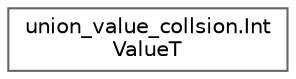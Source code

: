 digraph "Graphical Class Hierarchy"
{
 // LATEX_PDF_SIZE
  bgcolor="transparent";
  edge [fontname=Helvetica,fontsize=10,labelfontname=Helvetica,labelfontsize=10];
  node [fontname=Helvetica,fontsize=10,shape=box,height=0.2,width=0.4];
  rankdir="LR";
  Node0 [id="Node000000",label="union_value_collsion.Int\lValueT",height=0.2,width=0.4,color="grey40", fillcolor="white", style="filled",URL="$classunion__value__collsion_1_1IntValueT.html",tooltip=" "];
}
